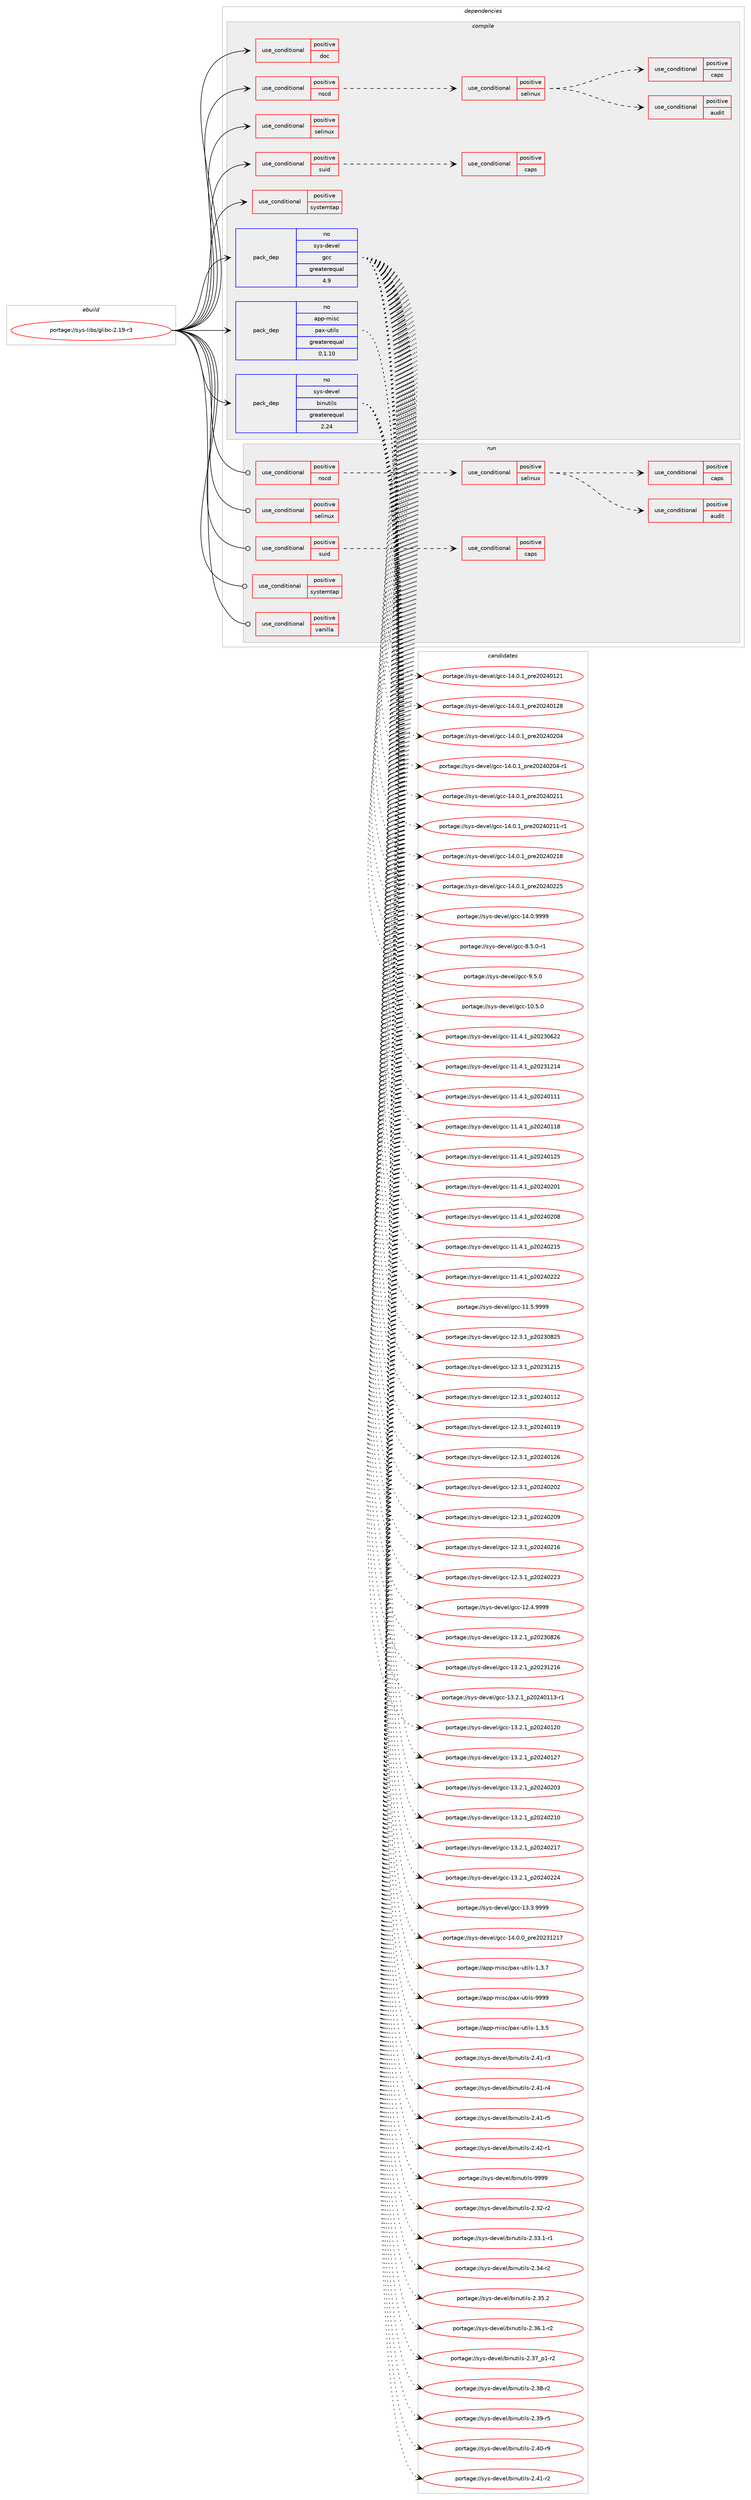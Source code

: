 digraph prolog {

# *************
# Graph options
# *************

newrank=true;
concentrate=true;
compound=true;
graph [rankdir=LR,fontname=Helvetica,fontsize=10,ranksep=1.5];#, ranksep=2.5, nodesep=0.2];
edge  [arrowhead=vee];
node  [fontname=Helvetica,fontsize=10];

# **********
# The ebuild
# **********

subgraph cluster_leftcol {
color=gray;
rank=same;
label=<<i>ebuild</i>>;
id [label="portage://sys-libs/glibc-2.19-r3", color=red, width=4, href="../sys-libs/glibc-2.19-r3.svg"];
}

# ****************
# The dependencies
# ****************

subgraph cluster_midcol {
color=gray;
label=<<i>dependencies</i>>;
subgraph cluster_compile {
fillcolor="#eeeeee";
style=filled;
label=<<i>compile</i>>;
subgraph cond13527 {
dependency20116 [label=<<TABLE BORDER="0" CELLBORDER="1" CELLSPACING="0" CELLPADDING="4"><TR><TD ROWSPAN="3" CELLPADDING="10">use_conditional</TD></TR><TR><TD>positive</TD></TR><TR><TD>doc</TD></TR></TABLE>>, shape=none, color=red];
# *** BEGIN UNKNOWN DEPENDENCY TYPE (TODO) ***
# dependency20116 -> package_dependency(portage://sys-libs/glibc-2.19-r3,install,no,sys-apps,texinfo,none,[,,],[],[])
# *** END UNKNOWN DEPENDENCY TYPE (TODO) ***

}
id:e -> dependency20116:w [weight=20,style="solid",arrowhead="vee"];
subgraph cond13528 {
dependency20117 [label=<<TABLE BORDER="0" CELLBORDER="1" CELLSPACING="0" CELLPADDING="4"><TR><TD ROWSPAN="3" CELLPADDING="10">use_conditional</TD></TR><TR><TD>positive</TD></TR><TR><TD>nscd</TD></TR></TABLE>>, shape=none, color=red];
subgraph cond13529 {
dependency20118 [label=<<TABLE BORDER="0" CELLBORDER="1" CELLSPACING="0" CELLPADDING="4"><TR><TD ROWSPAN="3" CELLPADDING="10">use_conditional</TD></TR><TR><TD>positive</TD></TR><TR><TD>selinux</TD></TR></TABLE>>, shape=none, color=red];
subgraph cond13530 {
dependency20119 [label=<<TABLE BORDER="0" CELLBORDER="1" CELLSPACING="0" CELLPADDING="4"><TR><TD ROWSPAN="3" CELLPADDING="10">use_conditional</TD></TR><TR><TD>positive</TD></TR><TR><TD>audit</TD></TR></TABLE>>, shape=none, color=red];
# *** BEGIN UNKNOWN DEPENDENCY TYPE (TODO) ***
# dependency20119 -> package_dependency(portage://sys-libs/glibc-2.19-r3,install,no,sys-process,audit,none,[,,],[],[])
# *** END UNKNOWN DEPENDENCY TYPE (TODO) ***

}
dependency20118:e -> dependency20119:w [weight=20,style="dashed",arrowhead="vee"];
subgraph cond13531 {
dependency20120 [label=<<TABLE BORDER="0" CELLBORDER="1" CELLSPACING="0" CELLPADDING="4"><TR><TD ROWSPAN="3" CELLPADDING="10">use_conditional</TD></TR><TR><TD>positive</TD></TR><TR><TD>caps</TD></TR></TABLE>>, shape=none, color=red];
# *** BEGIN UNKNOWN DEPENDENCY TYPE (TODO) ***
# dependency20120 -> package_dependency(portage://sys-libs/glibc-2.19-r3,install,no,sys-libs,libcap,none,[,,],[],[])
# *** END UNKNOWN DEPENDENCY TYPE (TODO) ***

}
dependency20118:e -> dependency20120:w [weight=20,style="dashed",arrowhead="vee"];
}
dependency20117:e -> dependency20118:w [weight=20,style="dashed",arrowhead="vee"];
}
id:e -> dependency20117:w [weight=20,style="solid",arrowhead="vee"];
subgraph cond13532 {
dependency20121 [label=<<TABLE BORDER="0" CELLBORDER="1" CELLSPACING="0" CELLPADDING="4"><TR><TD ROWSPAN="3" CELLPADDING="10">use_conditional</TD></TR><TR><TD>positive</TD></TR><TR><TD>selinux</TD></TR></TABLE>>, shape=none, color=red];
# *** BEGIN UNKNOWN DEPENDENCY TYPE (TODO) ***
# dependency20121 -> package_dependency(portage://sys-libs/glibc-2.19-r3,install,no,sys-libs,libselinux,none,[,,],[],[])
# *** END UNKNOWN DEPENDENCY TYPE (TODO) ***

}
id:e -> dependency20121:w [weight=20,style="solid",arrowhead="vee"];
subgraph cond13533 {
dependency20122 [label=<<TABLE BORDER="0" CELLBORDER="1" CELLSPACING="0" CELLPADDING="4"><TR><TD ROWSPAN="3" CELLPADDING="10">use_conditional</TD></TR><TR><TD>positive</TD></TR><TR><TD>suid</TD></TR></TABLE>>, shape=none, color=red];
subgraph cond13534 {
dependency20123 [label=<<TABLE BORDER="0" CELLBORDER="1" CELLSPACING="0" CELLPADDING="4"><TR><TD ROWSPAN="3" CELLPADDING="10">use_conditional</TD></TR><TR><TD>positive</TD></TR><TR><TD>caps</TD></TR></TABLE>>, shape=none, color=red];
# *** BEGIN UNKNOWN DEPENDENCY TYPE (TODO) ***
# dependency20123 -> package_dependency(portage://sys-libs/glibc-2.19-r3,install,no,sys-libs,libcap,none,[,,],[],[])
# *** END UNKNOWN DEPENDENCY TYPE (TODO) ***

}
dependency20122:e -> dependency20123:w [weight=20,style="dashed",arrowhead="vee"];
}
id:e -> dependency20122:w [weight=20,style="solid",arrowhead="vee"];
subgraph cond13535 {
dependency20124 [label=<<TABLE BORDER="0" CELLBORDER="1" CELLSPACING="0" CELLPADDING="4"><TR><TD ROWSPAN="3" CELLPADDING="10">use_conditional</TD></TR><TR><TD>positive</TD></TR><TR><TD>systemtap</TD></TR></TABLE>>, shape=none, color=red];
# *** BEGIN UNKNOWN DEPENDENCY TYPE (TODO) ***
# dependency20124 -> package_dependency(portage://sys-libs/glibc-2.19-r3,install,no,dev-debug,systemtap,none,[,,],[],[])
# *** END UNKNOWN DEPENDENCY TYPE (TODO) ***

}
id:e -> dependency20124:w [weight=20,style="solid",arrowhead="vee"];
subgraph pack6393 {
dependency20125 [label=<<TABLE BORDER="0" CELLBORDER="1" CELLSPACING="0" CELLPADDING="4" WIDTH="220"><TR><TD ROWSPAN="6" CELLPADDING="30">pack_dep</TD></TR><TR><TD WIDTH="110">no</TD></TR><TR><TD>app-misc</TD></TR><TR><TD>pax-utils</TD></TR><TR><TD>greaterequal</TD></TR><TR><TD>0.1.10</TD></TR></TABLE>>, shape=none, color=blue];
}
id:e -> dependency20125:w [weight=20,style="solid",arrowhead="vee"];
subgraph pack6394 {
dependency20126 [label=<<TABLE BORDER="0" CELLBORDER="1" CELLSPACING="0" CELLPADDING="4" WIDTH="220"><TR><TD ROWSPAN="6" CELLPADDING="30">pack_dep</TD></TR><TR><TD WIDTH="110">no</TD></TR><TR><TD>sys-devel</TD></TR><TR><TD>binutils</TD></TR><TR><TD>greaterequal</TD></TR><TR><TD>2.24</TD></TR></TABLE>>, shape=none, color=blue];
}
id:e -> dependency20126:w [weight=20,style="solid",arrowhead="vee"];
subgraph pack6395 {
dependency20127 [label=<<TABLE BORDER="0" CELLBORDER="1" CELLSPACING="0" CELLPADDING="4" WIDTH="220"><TR><TD ROWSPAN="6" CELLPADDING="30">pack_dep</TD></TR><TR><TD WIDTH="110">no</TD></TR><TR><TD>sys-devel</TD></TR><TR><TD>gcc</TD></TR><TR><TD>greaterequal</TD></TR><TR><TD>4.9</TD></TR></TABLE>>, shape=none, color=blue];
}
id:e -> dependency20127:w [weight=20,style="solid",arrowhead="vee"];
# *** BEGIN UNKNOWN DEPENDENCY TYPE (TODO) ***
# id -> package_dependency(portage://sys-libs/glibc-2.19-r3,install,no,sys-devel,gnuconfig,none,[,,],[],[])
# *** END UNKNOWN DEPENDENCY TYPE (TODO) ***

# *** BEGIN UNKNOWN DEPENDENCY TYPE (TODO) ***
# id -> package_dependency(portage://sys-libs/glibc-2.19-r3,install,no,virtual,os-headers,none,[,,],[],[])
# *** END UNKNOWN DEPENDENCY TYPE (TODO) ***

# *** BEGIN UNKNOWN DEPENDENCY TYPE (TODO) ***
# id -> package_dependency(portage://sys-libs/glibc-2.19-r3,install,no,virtual,pkgconfig,none,[,,],[],[])
# *** END UNKNOWN DEPENDENCY TYPE (TODO) ***

}
subgraph cluster_compileandrun {
fillcolor="#eeeeee";
style=filled;
label=<<i>compile and run</i>>;
}
subgraph cluster_run {
fillcolor="#eeeeee";
style=filled;
label=<<i>run</i>>;
subgraph cond13536 {
dependency20128 [label=<<TABLE BORDER="0" CELLBORDER="1" CELLSPACING="0" CELLPADDING="4"><TR><TD ROWSPAN="3" CELLPADDING="10">use_conditional</TD></TR><TR><TD>positive</TD></TR><TR><TD>nscd</TD></TR></TABLE>>, shape=none, color=red];
subgraph cond13537 {
dependency20129 [label=<<TABLE BORDER="0" CELLBORDER="1" CELLSPACING="0" CELLPADDING="4"><TR><TD ROWSPAN="3" CELLPADDING="10">use_conditional</TD></TR><TR><TD>positive</TD></TR><TR><TD>selinux</TD></TR></TABLE>>, shape=none, color=red];
subgraph cond13538 {
dependency20130 [label=<<TABLE BORDER="0" CELLBORDER="1" CELLSPACING="0" CELLPADDING="4"><TR><TD ROWSPAN="3" CELLPADDING="10">use_conditional</TD></TR><TR><TD>positive</TD></TR><TR><TD>audit</TD></TR></TABLE>>, shape=none, color=red];
# *** BEGIN UNKNOWN DEPENDENCY TYPE (TODO) ***
# dependency20130 -> package_dependency(portage://sys-libs/glibc-2.19-r3,run,no,sys-process,audit,none,[,,],[],[])
# *** END UNKNOWN DEPENDENCY TYPE (TODO) ***

}
dependency20129:e -> dependency20130:w [weight=20,style="dashed",arrowhead="vee"];
subgraph cond13539 {
dependency20131 [label=<<TABLE BORDER="0" CELLBORDER="1" CELLSPACING="0" CELLPADDING="4"><TR><TD ROWSPAN="3" CELLPADDING="10">use_conditional</TD></TR><TR><TD>positive</TD></TR><TR><TD>caps</TD></TR></TABLE>>, shape=none, color=red];
# *** BEGIN UNKNOWN DEPENDENCY TYPE (TODO) ***
# dependency20131 -> package_dependency(portage://sys-libs/glibc-2.19-r3,run,no,sys-libs,libcap,none,[,,],[],[])
# *** END UNKNOWN DEPENDENCY TYPE (TODO) ***

}
dependency20129:e -> dependency20131:w [weight=20,style="dashed",arrowhead="vee"];
}
dependency20128:e -> dependency20129:w [weight=20,style="dashed",arrowhead="vee"];
}
id:e -> dependency20128:w [weight=20,style="solid",arrowhead="odot"];
subgraph cond13540 {
dependency20132 [label=<<TABLE BORDER="0" CELLBORDER="1" CELLSPACING="0" CELLPADDING="4"><TR><TD ROWSPAN="3" CELLPADDING="10">use_conditional</TD></TR><TR><TD>positive</TD></TR><TR><TD>selinux</TD></TR></TABLE>>, shape=none, color=red];
# *** BEGIN UNKNOWN DEPENDENCY TYPE (TODO) ***
# dependency20132 -> package_dependency(portage://sys-libs/glibc-2.19-r3,run,no,sys-libs,libselinux,none,[,,],[],[])
# *** END UNKNOWN DEPENDENCY TYPE (TODO) ***

}
id:e -> dependency20132:w [weight=20,style="solid",arrowhead="odot"];
subgraph cond13541 {
dependency20133 [label=<<TABLE BORDER="0" CELLBORDER="1" CELLSPACING="0" CELLPADDING="4"><TR><TD ROWSPAN="3" CELLPADDING="10">use_conditional</TD></TR><TR><TD>positive</TD></TR><TR><TD>suid</TD></TR></TABLE>>, shape=none, color=red];
subgraph cond13542 {
dependency20134 [label=<<TABLE BORDER="0" CELLBORDER="1" CELLSPACING="0" CELLPADDING="4"><TR><TD ROWSPAN="3" CELLPADDING="10">use_conditional</TD></TR><TR><TD>positive</TD></TR><TR><TD>caps</TD></TR></TABLE>>, shape=none, color=red];
# *** BEGIN UNKNOWN DEPENDENCY TYPE (TODO) ***
# dependency20134 -> package_dependency(portage://sys-libs/glibc-2.19-r3,run,no,sys-libs,libcap,none,[,,],[],[])
# *** END UNKNOWN DEPENDENCY TYPE (TODO) ***

}
dependency20133:e -> dependency20134:w [weight=20,style="dashed",arrowhead="vee"];
}
id:e -> dependency20133:w [weight=20,style="solid",arrowhead="odot"];
subgraph cond13543 {
dependency20135 [label=<<TABLE BORDER="0" CELLBORDER="1" CELLSPACING="0" CELLPADDING="4"><TR><TD ROWSPAN="3" CELLPADDING="10">use_conditional</TD></TR><TR><TD>positive</TD></TR><TR><TD>systemtap</TD></TR></TABLE>>, shape=none, color=red];
# *** BEGIN UNKNOWN DEPENDENCY TYPE (TODO) ***
# dependency20135 -> package_dependency(portage://sys-libs/glibc-2.19-r3,run,no,dev-debug,systemtap,none,[,,],[],[])
# *** END UNKNOWN DEPENDENCY TYPE (TODO) ***

}
id:e -> dependency20135:w [weight=20,style="solid",arrowhead="odot"];
subgraph cond13544 {
dependency20136 [label=<<TABLE BORDER="0" CELLBORDER="1" CELLSPACING="0" CELLPADDING="4"><TR><TD ROWSPAN="3" CELLPADDING="10">use_conditional</TD></TR><TR><TD>positive</TD></TR><TR><TD>vanilla</TD></TR></TABLE>>, shape=none, color=red];
# *** BEGIN UNKNOWN DEPENDENCY TYPE (TODO) ***
# dependency20136 -> package_dependency(portage://sys-libs/glibc-2.19-r3,run,weak,sys-libs,timezone-data,none,[,,],[],[])
# *** END UNKNOWN DEPENDENCY TYPE (TODO) ***

}
id:e -> dependency20136:w [weight=20,style="solid",arrowhead="odot"];
# *** BEGIN UNKNOWN DEPENDENCY TYPE (TODO) ***
# id -> package_dependency(portage://sys-libs/glibc-2.19-r3,run,no,sys-apps,gentoo-functions,none,[,,],[],[])
# *** END UNKNOWN DEPENDENCY TYPE (TODO) ***

}
}

# **************
# The candidates
# **************

subgraph cluster_choices {
rank=same;
color=gray;
label=<<i>candidates</i>>;

subgraph choice6393 {
color=black;
nodesep=1;
choice971121124510910511599471129712045117116105108115454946514653 [label="portage://app-misc/pax-utils-1.3.5", color=red, width=4,href="../app-misc/pax-utils-1.3.5.svg"];
choice971121124510910511599471129712045117116105108115454946514655 [label="portage://app-misc/pax-utils-1.3.7", color=red, width=4,href="../app-misc/pax-utils-1.3.7.svg"];
choice9711211245109105115994711297120451171161051081154557575757 [label="portage://app-misc/pax-utils-9999", color=red, width=4,href="../app-misc/pax-utils-9999.svg"];
dependency20125:e -> choice971121124510910511599471129712045117116105108115454946514653:w [style=dotted,weight="100"];
dependency20125:e -> choice971121124510910511599471129712045117116105108115454946514655:w [style=dotted,weight="100"];
dependency20125:e -> choice9711211245109105115994711297120451171161051081154557575757:w [style=dotted,weight="100"];
}
subgraph choice6394 {
color=black;
nodesep=1;
choice11512111545100101118101108479810511011711610510811545504651504511450 [label="portage://sys-devel/binutils-2.32-r2", color=red, width=4,href="../sys-devel/binutils-2.32-r2.svg"];
choice115121115451001011181011084798105110117116105108115455046515146494511449 [label="portage://sys-devel/binutils-2.33.1-r1", color=red, width=4,href="../sys-devel/binutils-2.33.1-r1.svg"];
choice11512111545100101118101108479810511011711610510811545504651524511450 [label="portage://sys-devel/binutils-2.34-r2", color=red, width=4,href="../sys-devel/binutils-2.34-r2.svg"];
choice11512111545100101118101108479810511011711610510811545504651534650 [label="portage://sys-devel/binutils-2.35.2", color=red, width=4,href="../sys-devel/binutils-2.35.2.svg"];
choice115121115451001011181011084798105110117116105108115455046515446494511450 [label="portage://sys-devel/binutils-2.36.1-r2", color=red, width=4,href="../sys-devel/binutils-2.36.1-r2.svg"];
choice115121115451001011181011084798105110117116105108115455046515595112494511450 [label="portage://sys-devel/binutils-2.37_p1-r2", color=red, width=4,href="../sys-devel/binutils-2.37_p1-r2.svg"];
choice11512111545100101118101108479810511011711610510811545504651564511450 [label="portage://sys-devel/binutils-2.38-r2", color=red, width=4,href="../sys-devel/binutils-2.38-r2.svg"];
choice11512111545100101118101108479810511011711610510811545504651574511453 [label="portage://sys-devel/binutils-2.39-r5", color=red, width=4,href="../sys-devel/binutils-2.39-r5.svg"];
choice11512111545100101118101108479810511011711610510811545504652484511457 [label="portage://sys-devel/binutils-2.40-r9", color=red, width=4,href="../sys-devel/binutils-2.40-r9.svg"];
choice11512111545100101118101108479810511011711610510811545504652494511450 [label="portage://sys-devel/binutils-2.41-r2", color=red, width=4,href="../sys-devel/binutils-2.41-r2.svg"];
choice11512111545100101118101108479810511011711610510811545504652494511451 [label="portage://sys-devel/binutils-2.41-r3", color=red, width=4,href="../sys-devel/binutils-2.41-r3.svg"];
choice11512111545100101118101108479810511011711610510811545504652494511452 [label="portage://sys-devel/binutils-2.41-r4", color=red, width=4,href="../sys-devel/binutils-2.41-r4.svg"];
choice11512111545100101118101108479810511011711610510811545504652494511453 [label="portage://sys-devel/binutils-2.41-r5", color=red, width=4,href="../sys-devel/binutils-2.41-r5.svg"];
choice11512111545100101118101108479810511011711610510811545504652504511449 [label="portage://sys-devel/binutils-2.42-r1", color=red, width=4,href="../sys-devel/binutils-2.42-r1.svg"];
choice1151211154510010111810110847981051101171161051081154557575757 [label="portage://sys-devel/binutils-9999", color=red, width=4,href="../sys-devel/binutils-9999.svg"];
dependency20126:e -> choice11512111545100101118101108479810511011711610510811545504651504511450:w [style=dotted,weight="100"];
dependency20126:e -> choice115121115451001011181011084798105110117116105108115455046515146494511449:w [style=dotted,weight="100"];
dependency20126:e -> choice11512111545100101118101108479810511011711610510811545504651524511450:w [style=dotted,weight="100"];
dependency20126:e -> choice11512111545100101118101108479810511011711610510811545504651534650:w [style=dotted,weight="100"];
dependency20126:e -> choice115121115451001011181011084798105110117116105108115455046515446494511450:w [style=dotted,weight="100"];
dependency20126:e -> choice115121115451001011181011084798105110117116105108115455046515595112494511450:w [style=dotted,weight="100"];
dependency20126:e -> choice11512111545100101118101108479810511011711610510811545504651564511450:w [style=dotted,weight="100"];
dependency20126:e -> choice11512111545100101118101108479810511011711610510811545504651574511453:w [style=dotted,weight="100"];
dependency20126:e -> choice11512111545100101118101108479810511011711610510811545504652484511457:w [style=dotted,weight="100"];
dependency20126:e -> choice11512111545100101118101108479810511011711610510811545504652494511450:w [style=dotted,weight="100"];
dependency20126:e -> choice11512111545100101118101108479810511011711610510811545504652494511451:w [style=dotted,weight="100"];
dependency20126:e -> choice11512111545100101118101108479810511011711610510811545504652494511452:w [style=dotted,weight="100"];
dependency20126:e -> choice11512111545100101118101108479810511011711610510811545504652494511453:w [style=dotted,weight="100"];
dependency20126:e -> choice11512111545100101118101108479810511011711610510811545504652504511449:w [style=dotted,weight="100"];
dependency20126:e -> choice1151211154510010111810110847981051101171161051081154557575757:w [style=dotted,weight="100"];
}
subgraph choice6395 {
color=black;
nodesep=1;
choice1151211154510010111810110847103999945494846534648 [label="portage://sys-devel/gcc-10.5.0", color=red, width=4,href="../sys-devel/gcc-10.5.0.svg"];
choice1151211154510010111810110847103999945494946524649951125048505148545050 [label="portage://sys-devel/gcc-11.4.1_p20230622", color=red, width=4,href="../sys-devel/gcc-11.4.1_p20230622.svg"];
choice1151211154510010111810110847103999945494946524649951125048505149504952 [label="portage://sys-devel/gcc-11.4.1_p20231214", color=red, width=4,href="../sys-devel/gcc-11.4.1_p20231214.svg"];
choice1151211154510010111810110847103999945494946524649951125048505248494949 [label="portage://sys-devel/gcc-11.4.1_p20240111", color=red, width=4,href="../sys-devel/gcc-11.4.1_p20240111.svg"];
choice1151211154510010111810110847103999945494946524649951125048505248494956 [label="portage://sys-devel/gcc-11.4.1_p20240118", color=red, width=4,href="../sys-devel/gcc-11.4.1_p20240118.svg"];
choice1151211154510010111810110847103999945494946524649951125048505248495053 [label="portage://sys-devel/gcc-11.4.1_p20240125", color=red, width=4,href="../sys-devel/gcc-11.4.1_p20240125.svg"];
choice1151211154510010111810110847103999945494946524649951125048505248504849 [label="portage://sys-devel/gcc-11.4.1_p20240201", color=red, width=4,href="../sys-devel/gcc-11.4.1_p20240201.svg"];
choice1151211154510010111810110847103999945494946524649951125048505248504856 [label="portage://sys-devel/gcc-11.4.1_p20240208", color=red, width=4,href="../sys-devel/gcc-11.4.1_p20240208.svg"];
choice1151211154510010111810110847103999945494946524649951125048505248504953 [label="portage://sys-devel/gcc-11.4.1_p20240215", color=red, width=4,href="../sys-devel/gcc-11.4.1_p20240215.svg"];
choice1151211154510010111810110847103999945494946524649951125048505248505050 [label="portage://sys-devel/gcc-11.4.1_p20240222", color=red, width=4,href="../sys-devel/gcc-11.4.1_p20240222.svg"];
choice1151211154510010111810110847103999945494946534657575757 [label="portage://sys-devel/gcc-11.5.9999", color=red, width=4,href="../sys-devel/gcc-11.5.9999.svg"];
choice1151211154510010111810110847103999945495046514649951125048505148565053 [label="portage://sys-devel/gcc-12.3.1_p20230825", color=red, width=4,href="../sys-devel/gcc-12.3.1_p20230825.svg"];
choice1151211154510010111810110847103999945495046514649951125048505149504953 [label="portage://sys-devel/gcc-12.3.1_p20231215", color=red, width=4,href="../sys-devel/gcc-12.3.1_p20231215.svg"];
choice1151211154510010111810110847103999945495046514649951125048505248494950 [label="portage://sys-devel/gcc-12.3.1_p20240112", color=red, width=4,href="../sys-devel/gcc-12.3.1_p20240112.svg"];
choice1151211154510010111810110847103999945495046514649951125048505248494957 [label="portage://sys-devel/gcc-12.3.1_p20240119", color=red, width=4,href="../sys-devel/gcc-12.3.1_p20240119.svg"];
choice1151211154510010111810110847103999945495046514649951125048505248495054 [label="portage://sys-devel/gcc-12.3.1_p20240126", color=red, width=4,href="../sys-devel/gcc-12.3.1_p20240126.svg"];
choice1151211154510010111810110847103999945495046514649951125048505248504850 [label="portage://sys-devel/gcc-12.3.1_p20240202", color=red, width=4,href="../sys-devel/gcc-12.3.1_p20240202.svg"];
choice1151211154510010111810110847103999945495046514649951125048505248504857 [label="portage://sys-devel/gcc-12.3.1_p20240209", color=red, width=4,href="../sys-devel/gcc-12.3.1_p20240209.svg"];
choice1151211154510010111810110847103999945495046514649951125048505248504954 [label="portage://sys-devel/gcc-12.3.1_p20240216", color=red, width=4,href="../sys-devel/gcc-12.3.1_p20240216.svg"];
choice1151211154510010111810110847103999945495046514649951125048505248505051 [label="portage://sys-devel/gcc-12.3.1_p20240223", color=red, width=4,href="../sys-devel/gcc-12.3.1_p20240223.svg"];
choice1151211154510010111810110847103999945495046524657575757 [label="portage://sys-devel/gcc-12.4.9999", color=red, width=4,href="../sys-devel/gcc-12.4.9999.svg"];
choice1151211154510010111810110847103999945495146504649951125048505148565054 [label="portage://sys-devel/gcc-13.2.1_p20230826", color=red, width=4,href="../sys-devel/gcc-13.2.1_p20230826.svg"];
choice1151211154510010111810110847103999945495146504649951125048505149504954 [label="portage://sys-devel/gcc-13.2.1_p20231216", color=red, width=4,href="../sys-devel/gcc-13.2.1_p20231216.svg"];
choice11512111545100101118101108471039999454951465046499511250485052484949514511449 [label="portage://sys-devel/gcc-13.2.1_p20240113-r1", color=red, width=4,href="../sys-devel/gcc-13.2.1_p20240113-r1.svg"];
choice1151211154510010111810110847103999945495146504649951125048505248495048 [label="portage://sys-devel/gcc-13.2.1_p20240120", color=red, width=4,href="../sys-devel/gcc-13.2.1_p20240120.svg"];
choice1151211154510010111810110847103999945495146504649951125048505248495055 [label="portage://sys-devel/gcc-13.2.1_p20240127", color=red, width=4,href="../sys-devel/gcc-13.2.1_p20240127.svg"];
choice1151211154510010111810110847103999945495146504649951125048505248504851 [label="portage://sys-devel/gcc-13.2.1_p20240203", color=red, width=4,href="../sys-devel/gcc-13.2.1_p20240203.svg"];
choice1151211154510010111810110847103999945495146504649951125048505248504948 [label="portage://sys-devel/gcc-13.2.1_p20240210", color=red, width=4,href="../sys-devel/gcc-13.2.1_p20240210.svg"];
choice1151211154510010111810110847103999945495146504649951125048505248504955 [label="portage://sys-devel/gcc-13.2.1_p20240217", color=red, width=4,href="../sys-devel/gcc-13.2.1_p20240217.svg"];
choice1151211154510010111810110847103999945495146504649951125048505248505052 [label="portage://sys-devel/gcc-13.2.1_p20240224", color=red, width=4,href="../sys-devel/gcc-13.2.1_p20240224.svg"];
choice1151211154510010111810110847103999945495146514657575757 [label="portage://sys-devel/gcc-13.3.9999", color=red, width=4,href="../sys-devel/gcc-13.3.9999.svg"];
choice1151211154510010111810110847103999945495246484648951121141015048505149504955 [label="portage://sys-devel/gcc-14.0.0_pre20231217", color=red, width=4,href="../sys-devel/gcc-14.0.0_pre20231217.svg"];
choice1151211154510010111810110847103999945495246484649951121141015048505248495049 [label="portage://sys-devel/gcc-14.0.1_pre20240121", color=red, width=4,href="../sys-devel/gcc-14.0.1_pre20240121.svg"];
choice1151211154510010111810110847103999945495246484649951121141015048505248495056 [label="portage://sys-devel/gcc-14.0.1_pre20240128", color=red, width=4,href="../sys-devel/gcc-14.0.1_pre20240128.svg"];
choice1151211154510010111810110847103999945495246484649951121141015048505248504852 [label="portage://sys-devel/gcc-14.0.1_pre20240204", color=red, width=4,href="../sys-devel/gcc-14.0.1_pre20240204.svg"];
choice11512111545100101118101108471039999454952464846499511211410150485052485048524511449 [label="portage://sys-devel/gcc-14.0.1_pre20240204-r1", color=red, width=4,href="../sys-devel/gcc-14.0.1_pre20240204-r1.svg"];
choice1151211154510010111810110847103999945495246484649951121141015048505248504949 [label="portage://sys-devel/gcc-14.0.1_pre20240211", color=red, width=4,href="../sys-devel/gcc-14.0.1_pre20240211.svg"];
choice11512111545100101118101108471039999454952464846499511211410150485052485049494511449 [label="portage://sys-devel/gcc-14.0.1_pre20240211-r1", color=red, width=4,href="../sys-devel/gcc-14.0.1_pre20240211-r1.svg"];
choice1151211154510010111810110847103999945495246484649951121141015048505248504956 [label="portage://sys-devel/gcc-14.0.1_pre20240218", color=red, width=4,href="../sys-devel/gcc-14.0.1_pre20240218.svg"];
choice1151211154510010111810110847103999945495246484649951121141015048505248505053 [label="portage://sys-devel/gcc-14.0.1_pre20240225", color=red, width=4,href="../sys-devel/gcc-14.0.1_pre20240225.svg"];
choice1151211154510010111810110847103999945495246484657575757 [label="portage://sys-devel/gcc-14.0.9999", color=red, width=4,href="../sys-devel/gcc-14.0.9999.svg"];
choice115121115451001011181011084710399994556465346484511449 [label="portage://sys-devel/gcc-8.5.0-r1", color=red, width=4,href="../sys-devel/gcc-8.5.0-r1.svg"];
choice11512111545100101118101108471039999455746534648 [label="portage://sys-devel/gcc-9.5.0", color=red, width=4,href="../sys-devel/gcc-9.5.0.svg"];
dependency20127:e -> choice1151211154510010111810110847103999945494846534648:w [style=dotted,weight="100"];
dependency20127:e -> choice1151211154510010111810110847103999945494946524649951125048505148545050:w [style=dotted,weight="100"];
dependency20127:e -> choice1151211154510010111810110847103999945494946524649951125048505149504952:w [style=dotted,weight="100"];
dependency20127:e -> choice1151211154510010111810110847103999945494946524649951125048505248494949:w [style=dotted,weight="100"];
dependency20127:e -> choice1151211154510010111810110847103999945494946524649951125048505248494956:w [style=dotted,weight="100"];
dependency20127:e -> choice1151211154510010111810110847103999945494946524649951125048505248495053:w [style=dotted,weight="100"];
dependency20127:e -> choice1151211154510010111810110847103999945494946524649951125048505248504849:w [style=dotted,weight="100"];
dependency20127:e -> choice1151211154510010111810110847103999945494946524649951125048505248504856:w [style=dotted,weight="100"];
dependency20127:e -> choice1151211154510010111810110847103999945494946524649951125048505248504953:w [style=dotted,weight="100"];
dependency20127:e -> choice1151211154510010111810110847103999945494946524649951125048505248505050:w [style=dotted,weight="100"];
dependency20127:e -> choice1151211154510010111810110847103999945494946534657575757:w [style=dotted,weight="100"];
dependency20127:e -> choice1151211154510010111810110847103999945495046514649951125048505148565053:w [style=dotted,weight="100"];
dependency20127:e -> choice1151211154510010111810110847103999945495046514649951125048505149504953:w [style=dotted,weight="100"];
dependency20127:e -> choice1151211154510010111810110847103999945495046514649951125048505248494950:w [style=dotted,weight="100"];
dependency20127:e -> choice1151211154510010111810110847103999945495046514649951125048505248494957:w [style=dotted,weight="100"];
dependency20127:e -> choice1151211154510010111810110847103999945495046514649951125048505248495054:w [style=dotted,weight="100"];
dependency20127:e -> choice1151211154510010111810110847103999945495046514649951125048505248504850:w [style=dotted,weight="100"];
dependency20127:e -> choice1151211154510010111810110847103999945495046514649951125048505248504857:w [style=dotted,weight="100"];
dependency20127:e -> choice1151211154510010111810110847103999945495046514649951125048505248504954:w [style=dotted,weight="100"];
dependency20127:e -> choice1151211154510010111810110847103999945495046514649951125048505248505051:w [style=dotted,weight="100"];
dependency20127:e -> choice1151211154510010111810110847103999945495046524657575757:w [style=dotted,weight="100"];
dependency20127:e -> choice1151211154510010111810110847103999945495146504649951125048505148565054:w [style=dotted,weight="100"];
dependency20127:e -> choice1151211154510010111810110847103999945495146504649951125048505149504954:w [style=dotted,weight="100"];
dependency20127:e -> choice11512111545100101118101108471039999454951465046499511250485052484949514511449:w [style=dotted,weight="100"];
dependency20127:e -> choice1151211154510010111810110847103999945495146504649951125048505248495048:w [style=dotted,weight="100"];
dependency20127:e -> choice1151211154510010111810110847103999945495146504649951125048505248495055:w [style=dotted,weight="100"];
dependency20127:e -> choice1151211154510010111810110847103999945495146504649951125048505248504851:w [style=dotted,weight="100"];
dependency20127:e -> choice1151211154510010111810110847103999945495146504649951125048505248504948:w [style=dotted,weight="100"];
dependency20127:e -> choice1151211154510010111810110847103999945495146504649951125048505248504955:w [style=dotted,weight="100"];
dependency20127:e -> choice1151211154510010111810110847103999945495146504649951125048505248505052:w [style=dotted,weight="100"];
dependency20127:e -> choice1151211154510010111810110847103999945495146514657575757:w [style=dotted,weight="100"];
dependency20127:e -> choice1151211154510010111810110847103999945495246484648951121141015048505149504955:w [style=dotted,weight="100"];
dependency20127:e -> choice1151211154510010111810110847103999945495246484649951121141015048505248495049:w [style=dotted,weight="100"];
dependency20127:e -> choice1151211154510010111810110847103999945495246484649951121141015048505248495056:w [style=dotted,weight="100"];
dependency20127:e -> choice1151211154510010111810110847103999945495246484649951121141015048505248504852:w [style=dotted,weight="100"];
dependency20127:e -> choice11512111545100101118101108471039999454952464846499511211410150485052485048524511449:w [style=dotted,weight="100"];
dependency20127:e -> choice1151211154510010111810110847103999945495246484649951121141015048505248504949:w [style=dotted,weight="100"];
dependency20127:e -> choice11512111545100101118101108471039999454952464846499511211410150485052485049494511449:w [style=dotted,weight="100"];
dependency20127:e -> choice1151211154510010111810110847103999945495246484649951121141015048505248504956:w [style=dotted,weight="100"];
dependency20127:e -> choice1151211154510010111810110847103999945495246484649951121141015048505248505053:w [style=dotted,weight="100"];
dependency20127:e -> choice1151211154510010111810110847103999945495246484657575757:w [style=dotted,weight="100"];
dependency20127:e -> choice115121115451001011181011084710399994556465346484511449:w [style=dotted,weight="100"];
dependency20127:e -> choice11512111545100101118101108471039999455746534648:w [style=dotted,weight="100"];
}
}

}
